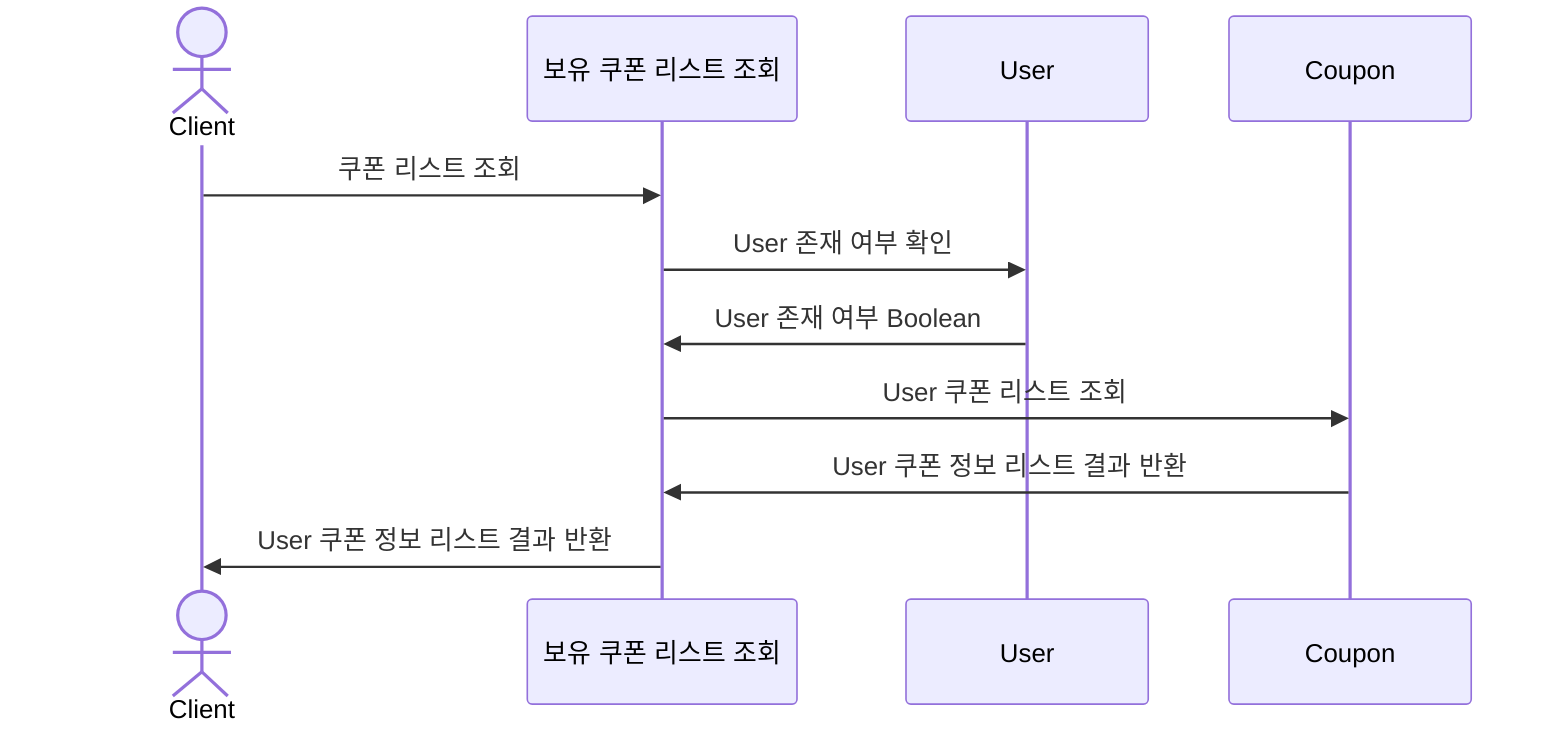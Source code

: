 sequenceDiagram
    actor Client
    participant CLR as 보유 쿠폰 리스트 조회
    participant URS as User
    participant CNS as Coupon
    Client->>CLR: 쿠폰 리스트 조회
    CLR->>URS: User 존재 여부 확인
    URS->>CLR: User 존재 여부 Boolean
    CLR->>CNS: User 쿠폰 리스트 조회
    CNS->>CLR: User 쿠폰 정보 리스트 결과 반환
    CLR->>Client: User 쿠폰 정보 리스트 결과 반환